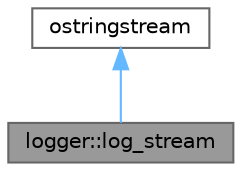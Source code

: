 digraph "logger::log_stream"
{
 // LATEX_PDF_SIZE
  bgcolor="transparent";
  edge [fontname=Helvetica,fontsize=10,labelfontname=Helvetica,labelfontsize=10];
  node [fontname=Helvetica,fontsize=10,shape=box,height=0.2,width=0.4];
  Node1 [id="Node000001",label="logger::log_stream",height=0.2,width=0.4,color="gray40", fillcolor="grey60", style="filled", fontcolor="black",tooltip="let logger like stream"];
  Node2 -> Node1 [id="edge1_Node000001_Node000002",dir="back",color="steelblue1",style="solid",tooltip=" "];
  Node2 [id="Node000002",label="ostringstream",height=0.2,width=0.4,color="gray40", fillcolor="white", style="filled",tooltip=" "];
}
